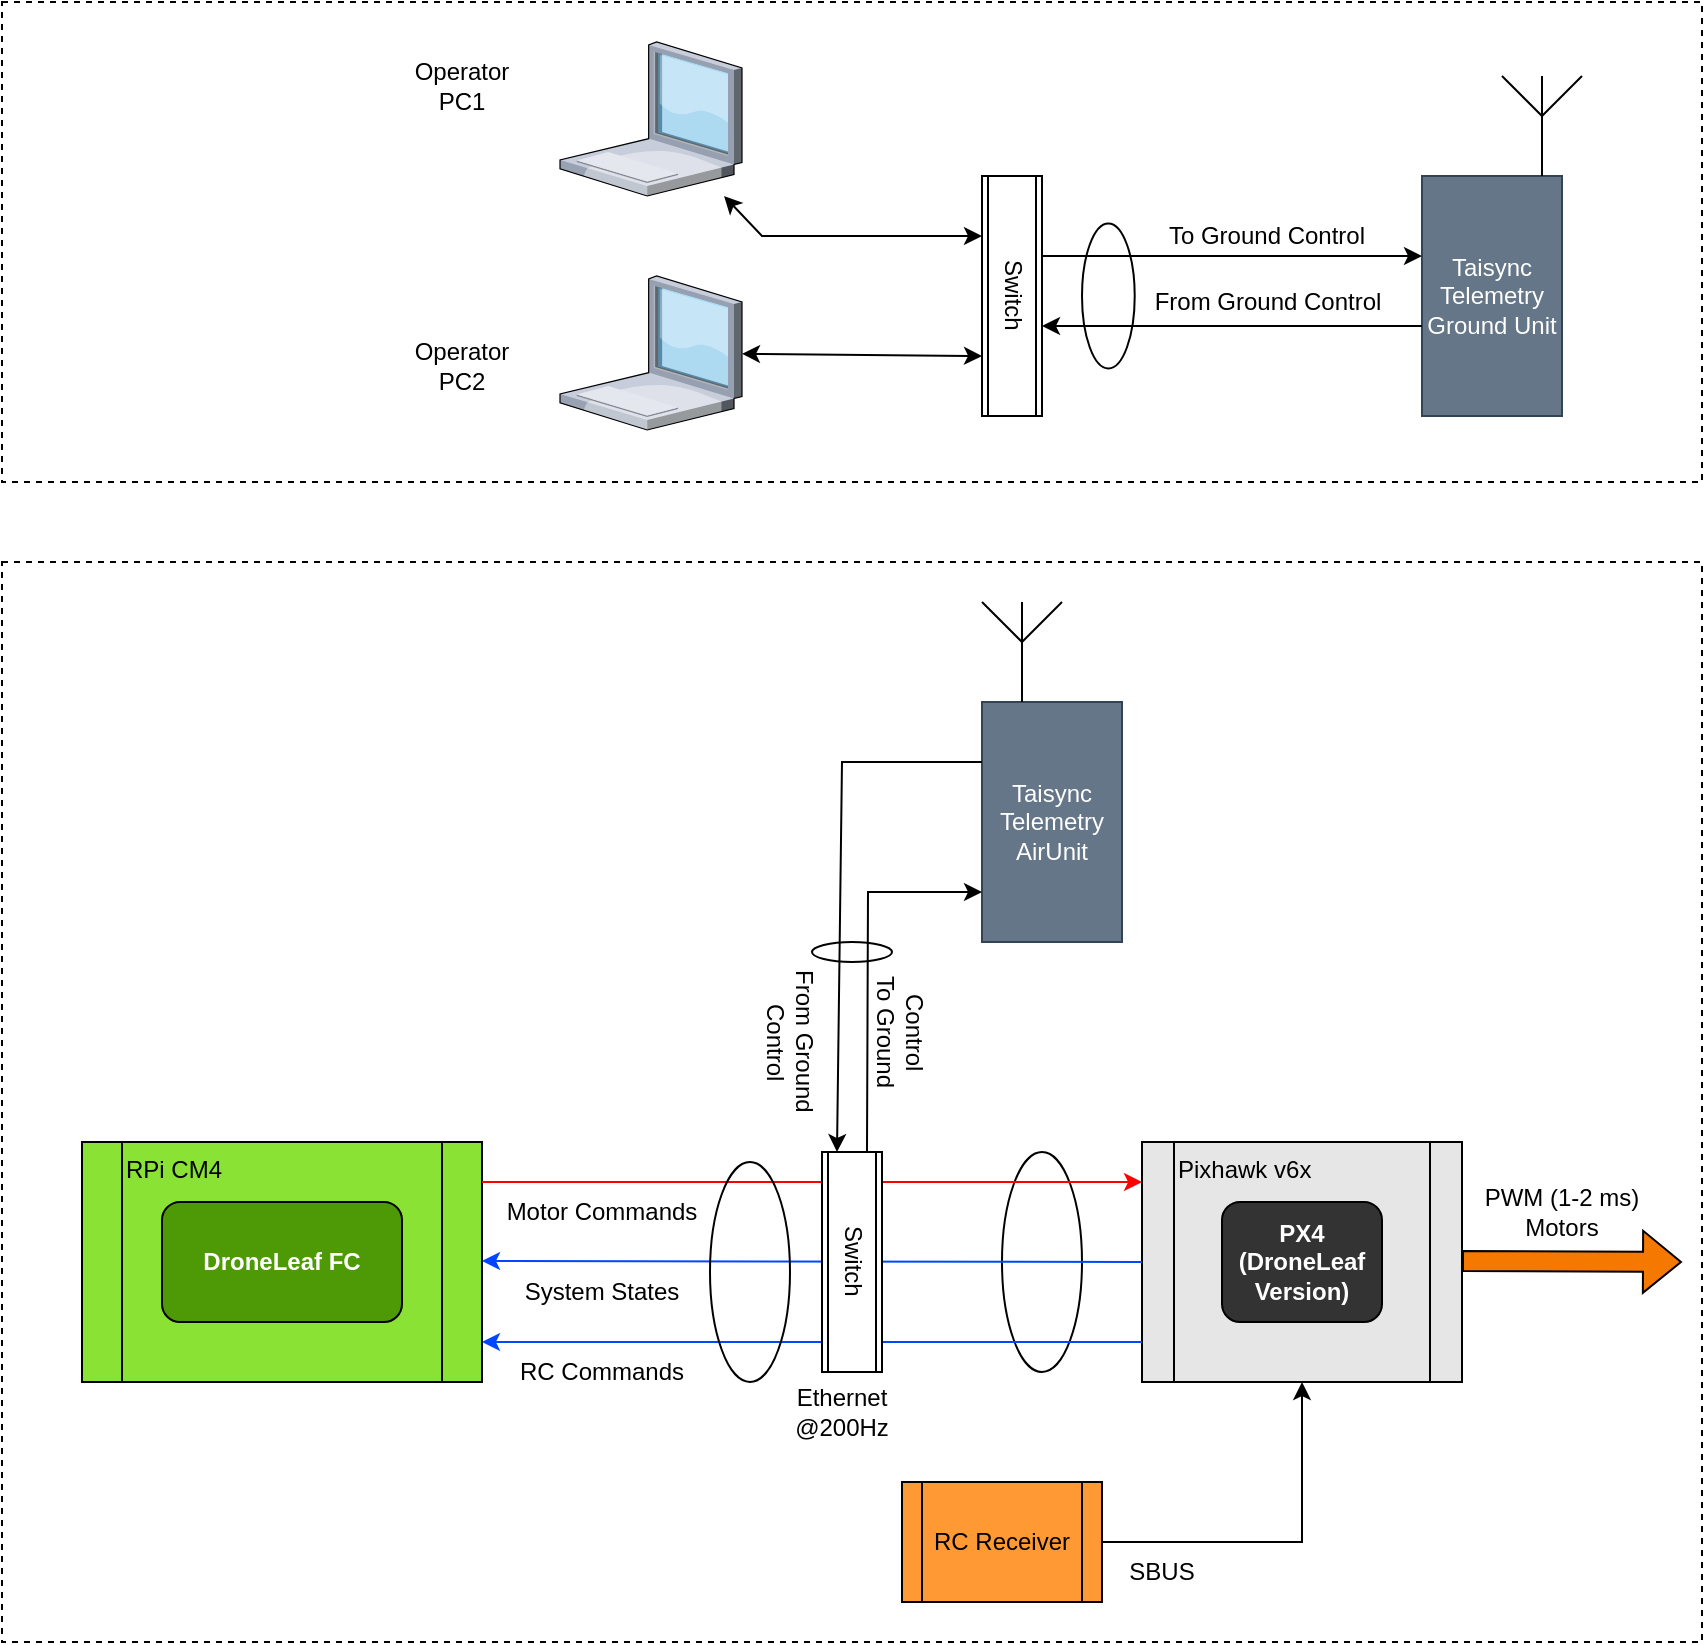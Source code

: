 <mxfile version="24.7.16">
  <diagram name="Page-1" id="sIQOChHxDy1Jt6XBbkkj">
    <mxGraphModel dx="1804" dy="967" grid="1" gridSize="10" guides="1" tooltips="1" connect="1" arrows="1" fold="1" page="1" pageScale="1" pageWidth="850" pageHeight="1100" math="0" shadow="0">
      <root>
        <mxCell id="0" />
        <mxCell id="1" parent="0" />
        <mxCell id="RbKv4UcCaGxTW6cpC13_-1" value="" style="rounded=0;whiteSpace=wrap;html=1;dashed=1;fillColor=none;movable=0;resizable=0;rotatable=0;deletable=0;editable=0;locked=1;connectable=0;" vertex="1" parent="1">
          <mxGeometry y="370" width="850" height="540" as="geometry" />
        </mxCell>
        <mxCell id="RbKv4UcCaGxTW6cpC13_-8" value="Taisync&lt;br&gt;Telemetry&lt;br&gt;AirUnit" style="rounded=0;whiteSpace=wrap;html=1;fillColor=#647687;fontColor=#ffffff;strokeColor=#314354;" vertex="1" parent="1">
          <mxGeometry x="490" y="440" width="70" height="120" as="geometry" />
        </mxCell>
        <mxCell id="BjdPIeY4YxCnDbGahezC-20" value="" style="ellipse;whiteSpace=wrap;html=1;labelBackgroundColor=default;labelBorderColor=none;fillColor=none;" parent="1" vertex="1">
          <mxGeometry x="500" y="665" width="40" height="110" as="geometry" />
        </mxCell>
        <mxCell id="BjdPIeY4YxCnDbGahezC-1" value="RC Receiver" style="shape=process;whiteSpace=wrap;html=1;backgroundOutline=1;fillColor=#FF9933;" parent="1" vertex="1">
          <mxGeometry x="450" y="830" width="100" height="60" as="geometry" />
        </mxCell>
        <mxCell id="BjdPIeY4YxCnDbGahezC-2" value="Pixhawk v6x" style="shape=process;whiteSpace=wrap;html=1;backgroundOutline=1;align=left;verticalAlign=top;fillColor=#E6E6E6;" parent="1" vertex="1">
          <mxGeometry x="570" y="660" width="160" height="120" as="geometry" />
        </mxCell>
        <mxCell id="BjdPIeY4YxCnDbGahezC-3" value="" style="endArrow=classic;html=1;rounded=0;exitX=1;exitY=0.5;exitDx=0;exitDy=0;entryX=0.5;entryY=1;entryDx=0;entryDy=0;" parent="1" source="BjdPIeY4YxCnDbGahezC-1" target="BjdPIeY4YxCnDbGahezC-2" edge="1">
          <mxGeometry width="50" height="50" relative="1" as="geometry">
            <mxPoint x="550" y="860" as="sourcePoint" />
            <mxPoint x="600" y="810" as="targetPoint" />
            <Array as="points">
              <mxPoint x="650" y="860" />
            </Array>
          </mxGeometry>
        </mxCell>
        <mxCell id="BjdPIeY4YxCnDbGahezC-4" value="PX4&lt;br&gt;(DroneLeaf Version)" style="rounded=1;whiteSpace=wrap;html=1;fontStyle=1;fontColor=#FFFFFF;fillColor=#333333;" parent="1" vertex="1">
          <mxGeometry x="610" y="690" width="80" height="60" as="geometry" />
        </mxCell>
        <mxCell id="BjdPIeY4YxCnDbGahezC-5" value="SBUS" style="text;html=1;align=center;verticalAlign=middle;whiteSpace=wrap;rounded=0;" parent="1" vertex="1">
          <mxGeometry x="550" y="860" width="60" height="30" as="geometry" />
        </mxCell>
        <mxCell id="BjdPIeY4YxCnDbGahezC-7" value="" style="shape=flexArrow;endArrow=classic;html=1;rounded=0;fillColor=#f57900;" parent="1" edge="1">
          <mxGeometry width="50" height="50" relative="1" as="geometry">
            <mxPoint x="730" y="719.5" as="sourcePoint" />
            <mxPoint x="840" y="720" as="targetPoint" />
          </mxGeometry>
        </mxCell>
        <mxCell id="BjdPIeY4YxCnDbGahezC-8" value="PWM (1-2 ms)&lt;br&gt;Motors" style="text;html=1;align=center;verticalAlign=middle;whiteSpace=wrap;rounded=0;" parent="1" vertex="1">
          <mxGeometry x="740" y="680" width="80" height="30" as="geometry" />
        </mxCell>
        <mxCell id="BjdPIeY4YxCnDbGahezC-10" value="RPi CM4" style="shape=process;whiteSpace=wrap;html=1;backgroundOutline=1;align=left;verticalAlign=top;fillColor=#8AE234;" parent="1" vertex="1">
          <mxGeometry x="40" y="660" width="200" height="120" as="geometry" />
        </mxCell>
        <mxCell id="BjdPIeY4YxCnDbGahezC-11" value="DroneLeaf FC" style="rounded=1;whiteSpace=wrap;html=1;labelBackgroundColor=none;fillColor=#4e9a06;fontStyle=1;fontColor=#ffffff;" parent="1" vertex="1">
          <mxGeometry x="80" y="690" width="120" height="60" as="geometry" />
        </mxCell>
        <mxCell id="BjdPIeY4YxCnDbGahezC-13" value="" style="endArrow=classic;html=1;rounded=0;entryX=1;entryY=0.75;entryDx=0;entryDy=0;strokeColor=#0047ff;exitX=0;exitY=0.833;exitDx=0;exitDy=0;exitPerimeter=0;" parent="1" edge="1" source="BjdPIeY4YxCnDbGahezC-2">
          <mxGeometry width="50" height="50" relative="1" as="geometry">
            <mxPoint x="490" y="760" as="sourcePoint" />
            <mxPoint x="240" y="760" as="targetPoint" />
          </mxGeometry>
        </mxCell>
        <mxCell id="BjdPIeY4YxCnDbGahezC-14" value="RC Commands" style="text;html=1;align=center;verticalAlign=middle;whiteSpace=wrap;rounded=0;" parent="1" vertex="1">
          <mxGeometry x="240" y="760" width="120" height="30" as="geometry" />
        </mxCell>
        <mxCell id="BjdPIeY4YxCnDbGahezC-16" value="" style="endArrow=classic;html=1;rounded=0;entryX=1;entryY=0.75;entryDx=0;entryDy=0;exitX=0;exitY=0.5;exitDx=0;exitDy=0;strokeColor=#0047ff;" parent="1" source="BjdPIeY4YxCnDbGahezC-2" edge="1">
          <mxGeometry width="50" height="50" relative="1" as="geometry">
            <mxPoint x="530" y="719.5" as="sourcePoint" />
            <mxPoint x="240" y="719.5" as="targetPoint" />
          </mxGeometry>
        </mxCell>
        <mxCell id="BjdPIeY4YxCnDbGahezC-17" value="System States" style="text;html=1;align=center;verticalAlign=middle;whiteSpace=wrap;rounded=0;" parent="1" vertex="1">
          <mxGeometry x="240" y="720" width="120" height="30" as="geometry" />
        </mxCell>
        <mxCell id="BjdPIeY4YxCnDbGahezC-18" value="" style="endArrow=classic;html=1;rounded=0;exitX=1;exitY=0.25;exitDx=0;exitDy=0;strokeColor=#FF0000;entryX=0;entryY=0.167;entryDx=0;entryDy=0;entryPerimeter=0;" parent="1" edge="1" target="BjdPIeY4YxCnDbGahezC-2">
          <mxGeometry width="50" height="50" relative="1" as="geometry">
            <mxPoint x="240" y="680" as="sourcePoint" />
            <mxPoint x="490" y="680" as="targetPoint" />
          </mxGeometry>
        </mxCell>
        <mxCell id="BjdPIeY4YxCnDbGahezC-19" value="Motor Commands" style="text;html=1;align=center;verticalAlign=middle;whiteSpace=wrap;rounded=0;" parent="1" vertex="1">
          <mxGeometry x="240" y="680" width="120" height="30" as="geometry" />
        </mxCell>
        <mxCell id="BjdPIeY4YxCnDbGahezC-21" value="Ethernet @200Hz" style="text;html=1;align=center;verticalAlign=middle;whiteSpace=wrap;rounded=0;fontStyle=0" parent="1" vertex="1">
          <mxGeometry x="390" y="780" width="60" height="30" as="geometry" />
        </mxCell>
        <mxCell id="RbKv4UcCaGxTW6cpC13_-3" value="Switch" style="shape=process;whiteSpace=wrap;html=1;backgroundOutline=1;textDirection=vertical-lr;" vertex="1" parent="1">
          <mxGeometry x="410" y="665" width="30" height="110" as="geometry" />
        </mxCell>
        <mxCell id="RbKv4UcCaGxTW6cpC13_-6" value="" style="verticalLabelPosition=bottom;shadow=0;dashed=0;align=center;html=1;verticalAlign=top;shape=mxgraph.electrical.radio.aerial_-_antenna_1;" vertex="1" parent="1">
          <mxGeometry x="490" y="390" width="40" height="50" as="geometry" />
        </mxCell>
        <mxCell id="RbKv4UcCaGxTW6cpC13_-9" value="" style="endArrow=classic;html=1;rounded=0;exitX=0.75;exitY=0;exitDx=0;exitDy=0;" edge="1" parent="1" source="RbKv4UcCaGxTW6cpC13_-3">
          <mxGeometry width="50" height="50" relative="1" as="geometry">
            <mxPoint x="440" y="660" as="sourcePoint" />
            <mxPoint x="490" y="535" as="targetPoint" />
            <Array as="points">
              <mxPoint x="433" y="535" />
            </Array>
          </mxGeometry>
        </mxCell>
        <mxCell id="RbKv4UcCaGxTW6cpC13_-10" value="" style="endArrow=classic;html=1;rounded=0;exitX=0;exitY=0.25;exitDx=0;exitDy=0;entryX=0.25;entryY=0;entryDx=0;entryDy=0;" edge="1" parent="1" source="RbKv4UcCaGxTW6cpC13_-8" target="RbKv4UcCaGxTW6cpC13_-3">
          <mxGeometry width="50" height="50" relative="1" as="geometry">
            <mxPoint x="403" y="675" as="sourcePoint" />
            <mxPoint x="462" y="545" as="targetPoint" />
            <Array as="points">
              <mxPoint x="420" y="470" />
            </Array>
          </mxGeometry>
        </mxCell>
        <mxCell id="RbKv4UcCaGxTW6cpC13_-11" value="&lt;div&gt;To Ground&lt;/div&gt;&lt;div&gt;Control&lt;br&gt;&lt;/div&gt;" style="text;html=1;align=center;verticalAlign=middle;whiteSpace=wrap;rounded=0;textDirection=vertical-lr;" vertex="1" parent="1">
          <mxGeometry x="430" y="570" width="35" height="70" as="geometry" />
        </mxCell>
        <mxCell id="RbKv4UcCaGxTW6cpC13_-12" value="From Ground Control" style="text;html=1;align=center;verticalAlign=middle;whiteSpace=wrap;rounded=0;textDirection=vertical-rl;" vertex="1" parent="1">
          <mxGeometry x="375" y="570" width="35" height="80" as="geometry" />
        </mxCell>
        <mxCell id="RbKv4UcCaGxTW6cpC13_-13" value="" style="rounded=0;whiteSpace=wrap;html=1;dashed=1;fillColor=none;movable=0;resizable=0;rotatable=0;deletable=0;editable=0;locked=1;connectable=0;" vertex="1" parent="1">
          <mxGeometry y="90" width="850" height="240" as="geometry" />
        </mxCell>
        <mxCell id="RbKv4UcCaGxTW6cpC13_-14" value="Taisync&lt;br&gt;Telemetry&lt;br&gt;Ground Unit" style="rounded=0;whiteSpace=wrap;html=1;fillColor=#647687;fontColor=#ffffff;strokeColor=#314354;" vertex="1" parent="1">
          <mxGeometry x="710" y="177" width="70" height="120" as="geometry" />
        </mxCell>
        <mxCell id="RbKv4UcCaGxTW6cpC13_-15" value="" style="verticalLabelPosition=bottom;shadow=0;dashed=0;align=center;html=1;verticalAlign=top;shape=mxgraph.electrical.radio.aerial_-_antenna_1;" vertex="1" parent="1">
          <mxGeometry x="750" y="127" width="40" height="50" as="geometry" />
        </mxCell>
        <mxCell id="RbKv4UcCaGxTW6cpC13_-16" value="Switch" style="shape=process;whiteSpace=wrap;html=1;backgroundOutline=1;textDirection=vertical-lr;" vertex="1" parent="1">
          <mxGeometry x="490" y="177" width="30" height="120" as="geometry" />
        </mxCell>
        <mxCell id="RbKv4UcCaGxTW6cpC13_-19" value="&lt;div&gt;To Ground Control&lt;br&gt;&lt;/div&gt;" style="text;html=1;align=center;verticalAlign=middle;whiteSpace=wrap;rounded=0;" vertex="1" parent="1">
          <mxGeometry x="580" y="197" width="105" height="20" as="geometry" />
        </mxCell>
        <mxCell id="RbKv4UcCaGxTW6cpC13_-20" value="From Ground Control" style="text;html=1;align=center;verticalAlign=middle;whiteSpace=wrap;rounded=0;" vertex="1" parent="1">
          <mxGeometry x="570.75" y="227" width="123.5" height="25" as="geometry" />
        </mxCell>
        <mxCell id="RbKv4UcCaGxTW6cpC13_-21" value="" style="endArrow=classic;html=1;rounded=0;entryX=1;entryY=0.75;entryDx=0;entryDy=0;exitX=0;exitY=0.75;exitDx=0;exitDy=0;" edge="1" parent="1">
          <mxGeometry width="50" height="50" relative="1" as="geometry">
            <mxPoint x="710" y="252.0" as="sourcePoint" />
            <mxPoint x="520" y="252" as="targetPoint" />
          </mxGeometry>
        </mxCell>
        <mxCell id="RbKv4UcCaGxTW6cpC13_-22" value="" style="endArrow=classic;html=1;rounded=0;entryX=0;entryY=0.25;entryDx=0;entryDy=0;exitX=1;exitY=0.25;exitDx=0;exitDy=0;" edge="1" parent="1">
          <mxGeometry width="50" height="50" relative="1" as="geometry">
            <mxPoint x="520" y="217" as="sourcePoint" />
            <mxPoint x="710" y="217.0" as="targetPoint" />
          </mxGeometry>
        </mxCell>
        <mxCell id="RbKv4UcCaGxTW6cpC13_-23" value="" style="verticalLabelPosition=bottom;sketch=0;aspect=fixed;html=1;verticalAlign=top;strokeColor=none;align=center;outlineConnect=0;shape=mxgraph.citrix.laptop_1;" vertex="1" parent="1">
          <mxGeometry x="279" y="227" width="91" height="77" as="geometry" />
        </mxCell>
        <mxCell id="RbKv4UcCaGxTW6cpC13_-24" value="" style="endArrow=classic;startArrow=classic;html=1;rounded=0;entryX=0;entryY=0.75;entryDx=0;entryDy=0;" edge="1" parent="1" source="RbKv4UcCaGxTW6cpC13_-23" target="RbKv4UcCaGxTW6cpC13_-16">
          <mxGeometry width="50" height="50" relative="1" as="geometry">
            <mxPoint x="290" y="227" as="sourcePoint" />
            <mxPoint x="340" y="177" as="targetPoint" />
          </mxGeometry>
        </mxCell>
        <mxCell id="RbKv4UcCaGxTW6cpC13_-25" value="" style="verticalLabelPosition=bottom;sketch=0;aspect=fixed;html=1;verticalAlign=top;strokeColor=none;align=center;outlineConnect=0;shape=mxgraph.citrix.laptop_1;" vertex="1" parent="1">
          <mxGeometry x="279" y="110" width="91" height="77" as="geometry" />
        </mxCell>
        <mxCell id="RbKv4UcCaGxTW6cpC13_-26" value="" style="endArrow=classic;startArrow=classic;html=1;rounded=0;entryX=0;entryY=0.25;entryDx=0;entryDy=0;" edge="1" parent="1" source="RbKv4UcCaGxTW6cpC13_-25" target="RbKv4UcCaGxTW6cpC13_-16">
          <mxGeometry width="50" height="50" relative="1" as="geometry">
            <mxPoint x="380" y="276" as="sourcePoint" />
            <mxPoint x="540" y="277" as="targetPoint" />
            <Array as="points">
              <mxPoint x="380" y="207" />
            </Array>
          </mxGeometry>
        </mxCell>
        <mxCell id="RbKv4UcCaGxTW6cpC13_-27" value="Operator PC1" style="text;html=1;align=center;verticalAlign=middle;whiteSpace=wrap;rounded=0;" vertex="1" parent="1">
          <mxGeometry x="200" y="117" width="60" height="30" as="geometry" />
        </mxCell>
        <mxCell id="RbKv4UcCaGxTW6cpC13_-28" value="Operator PC2" style="text;html=1;align=center;verticalAlign=middle;whiteSpace=wrap;rounded=0;" vertex="1" parent="1">
          <mxGeometry x="200" y="257" width="60" height="30" as="geometry" />
        </mxCell>
        <mxCell id="RbKv4UcCaGxTW6cpC13_-29" value="" style="ellipse;whiteSpace=wrap;html=1;labelBackgroundColor=default;labelBorderColor=none;fillColor=none;" vertex="1" parent="1">
          <mxGeometry x="354" y="670" width="40" height="110" as="geometry" />
        </mxCell>
        <mxCell id="RbKv4UcCaGxTW6cpC13_-30" value="" style="ellipse;whiteSpace=wrap;html=1;labelBackgroundColor=default;labelBorderColor=none;fillColor=none;" vertex="1" parent="1">
          <mxGeometry x="405" y="560" width="40" height="10" as="geometry" />
        </mxCell>
        <mxCell id="RbKv4UcCaGxTW6cpC13_-33" value="" style="ellipse;whiteSpace=wrap;html=1;labelBackgroundColor=default;labelBorderColor=none;fillColor=none;" vertex="1" parent="1">
          <mxGeometry x="540" y="200.75" width="26.36" height="72.5" as="geometry" />
        </mxCell>
      </root>
    </mxGraphModel>
  </diagram>
</mxfile>
